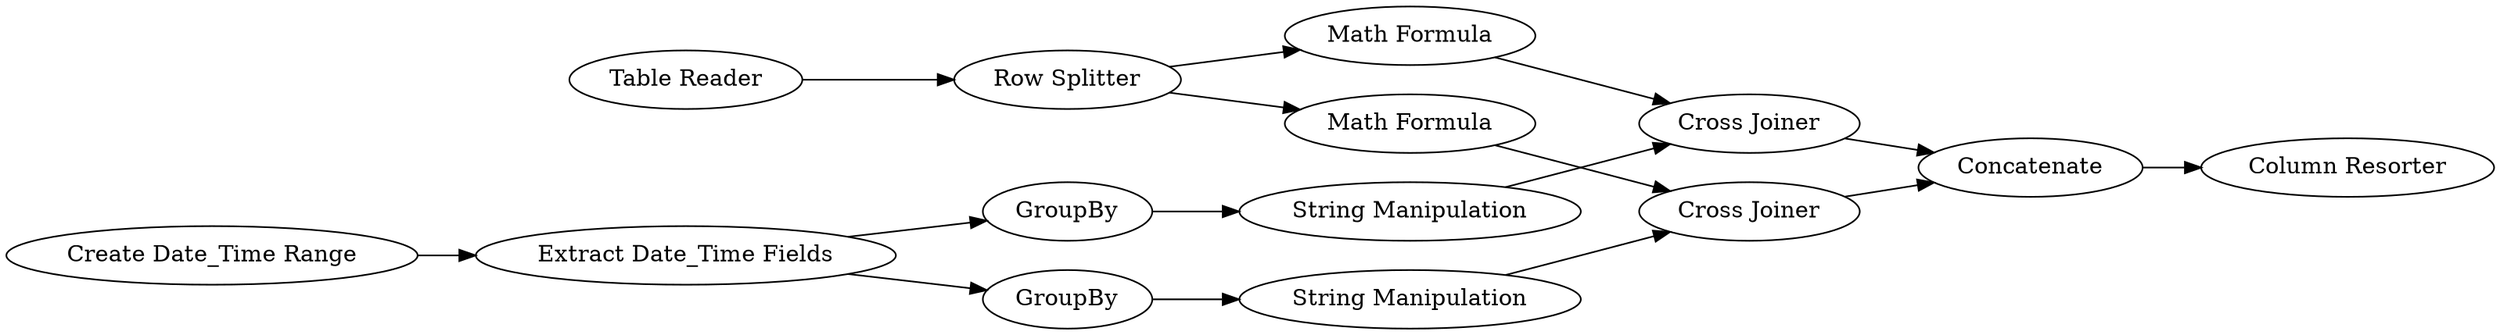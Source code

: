 digraph {
	17 [label="Table Reader"]
	18 [label="Row Splitter"]
	19 [label="Create Date_Time Range"]
	20 [label="Extract Date_Time Fields"]
	21 [label="Math Formula"]
	22 [label="Math Formula"]
	24 [label=GroupBy]
	25 [label="Cross Joiner"]
	26 [label="Cross Joiner"]
	27 [label=Concatenate]
	28 [label="String Manipulation"]
	29 [label="String Manipulation"]
	30 [label=GroupBy]
	31 [label="Column Resorter"]
	17 -> 18
	18 -> 22
	18 -> 21
	19 -> 20
	20 -> 30
	20 -> 24
	21 -> 25
	22 -> 26
	24 -> 29
	25 -> 27
	26 -> 27
	27 -> 31
	28 -> 25
	29 -> 26
	30 -> 28
	rankdir=LR
}
